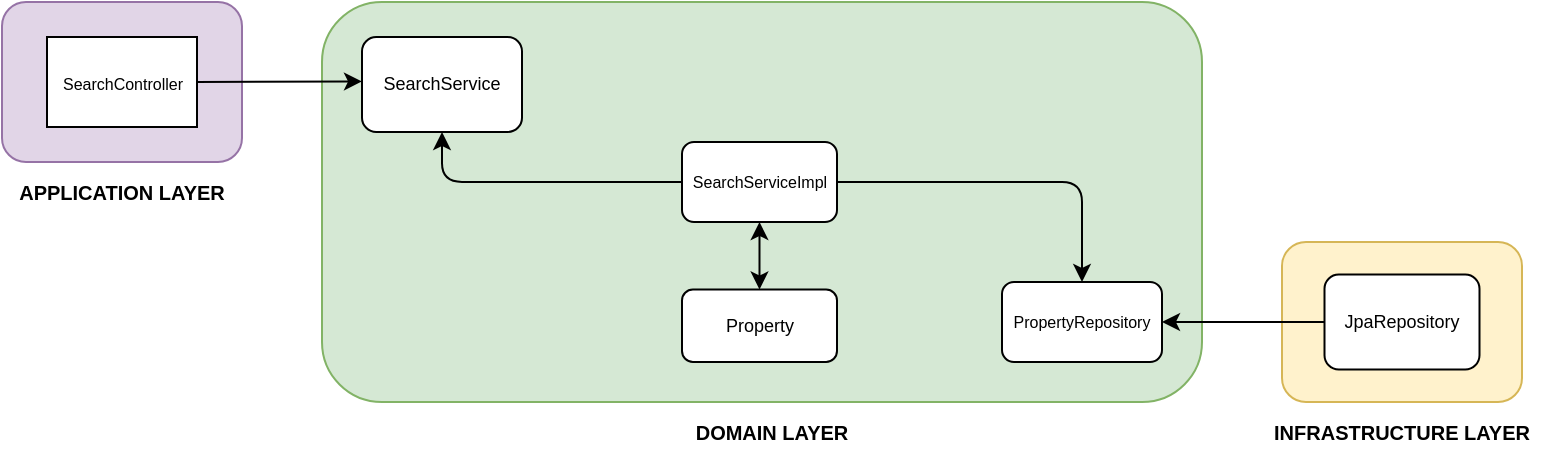<mxfile version="20.2.7" type="device"><diagram id="XzrFQuqnyDVglh0qRbb6" name="Page-1"><mxGraphModel dx="948" dy="470" grid="1" gridSize="10" guides="1" tooltips="1" connect="1" arrows="1" fold="1" page="1" pageScale="1" pageWidth="850" pageHeight="1100" math="0" shadow="0"><root><mxCell id="0"/><mxCell id="1" parent="0"/><mxCell id="LArWpnuuEuyE3EZvoJpR-1" value="" style="rounded=1;whiteSpace=wrap;html=1;fillColor=#e1d5e7;strokeColor=#9673a6;" vertex="1" parent="1"><mxGeometry x="40" y="160" width="120" height="80" as="geometry"/></mxCell><mxCell id="LArWpnuuEuyE3EZvoJpR-2" value="" style="rounded=1;whiteSpace=wrap;html=1;fillColor=#d5e8d4;strokeColor=#82b366;" vertex="1" parent="1"><mxGeometry x="200" y="160" width="440" height="200" as="geometry"/></mxCell><mxCell id="LArWpnuuEuyE3EZvoJpR-3" value="" style="rounded=1;whiteSpace=wrap;html=1;fillColor=#fff2cc;strokeColor=#d6b656;" vertex="1" parent="1"><mxGeometry x="680" y="280" width="120" height="80" as="geometry"/></mxCell><mxCell id="LArWpnuuEuyE3EZvoJpR-4" value="&lt;font style=&quot;font-size: 10px;&quot;&gt;&lt;b&gt;APPLICATION LAYER&lt;/b&gt;&lt;/font&gt;" style="text;html=1;strokeColor=none;fillColor=none;align=center;verticalAlign=middle;whiteSpace=wrap;rounded=0;" vertex="1" parent="1"><mxGeometry x="40" y="240" width="120" height="30" as="geometry"/></mxCell><mxCell id="LArWpnuuEuyE3EZvoJpR-5" value="&lt;font style=&quot;font-size: 10px;&quot;&gt;&lt;b&gt;DOMAIN LAYER&lt;/b&gt;&lt;/font&gt;" style="text;html=1;strokeColor=none;fillColor=none;align=center;verticalAlign=middle;whiteSpace=wrap;rounded=0;" vertex="1" parent="1"><mxGeometry x="365" y="360" width="120" height="30" as="geometry"/></mxCell><mxCell id="LArWpnuuEuyE3EZvoJpR-6" value="&lt;font style=&quot;font-size: 10px;&quot;&gt;&lt;b&gt;INFRASTRUCTURE LAYER&lt;/b&gt;&lt;/font&gt;" style="text;html=1;strokeColor=none;fillColor=none;align=center;verticalAlign=middle;whiteSpace=wrap;rounded=0;" vertex="1" parent="1"><mxGeometry x="670" y="360" width="140" height="30" as="geometry"/></mxCell><mxCell id="LArWpnuuEuyE3EZvoJpR-7" value="&lt;font style=&quot;font-size: 8px;&quot;&gt;SearchController&lt;/font&gt;" style="rounded=0;whiteSpace=wrap;html=1;fontSize=10;" vertex="1" parent="1"><mxGeometry x="62.5" y="177.5" width="75" height="45" as="geometry"/></mxCell><mxCell id="LArWpnuuEuyE3EZvoJpR-13" value="SearchService" style="rounded=1;whiteSpace=wrap;html=1;fontSize=9;" vertex="1" parent="1"><mxGeometry x="220" y="177.5" width="80" height="47.5" as="geometry"/></mxCell><mxCell id="LArWpnuuEuyE3EZvoJpR-14" value="&lt;font style=&quot;font-size: 8px;&quot;&gt;SearchServiceImpl&lt;/font&gt;" style="rounded=1;whiteSpace=wrap;html=1;fontSize=9;" vertex="1" parent="1"><mxGeometry x="380" y="230" width="77.5" height="40" as="geometry"/></mxCell><mxCell id="LArWpnuuEuyE3EZvoJpR-15" value="Property" style="rounded=1;whiteSpace=wrap;html=1;fontSize=9;" vertex="1" parent="1"><mxGeometry x="380" y="303.75" width="77.5" height="36.25" as="geometry"/></mxCell><mxCell id="LArWpnuuEuyE3EZvoJpR-16" value="&lt;font style=&quot;font-size: 8px;&quot;&gt;PropertyRepository&lt;/font&gt;" style="rounded=1;whiteSpace=wrap;html=1;fontSize=9;" vertex="1" parent="1"><mxGeometry x="540" y="300" width="80" height="40" as="geometry"/></mxCell><mxCell id="LArWpnuuEuyE3EZvoJpR-17" value="JpaRepository" style="rounded=1;whiteSpace=wrap;html=1;fontSize=9;" vertex="1" parent="1"><mxGeometry x="701.25" y="296.25" width="77.5" height="47.5" as="geometry"/></mxCell><mxCell id="LArWpnuuEuyE3EZvoJpR-20" value="" style="endArrow=classic;html=1;rounded=0;fontSize=9;exitX=1;exitY=0.5;exitDx=0;exitDy=0;entryX=0;entryY=0.468;entryDx=0;entryDy=0;entryPerimeter=0;" edge="1" parent="1" source="LArWpnuuEuyE3EZvoJpR-7" target="LArWpnuuEuyE3EZvoJpR-13"><mxGeometry width="50" height="50" relative="1" as="geometry"><mxPoint x="170" y="200" as="sourcePoint"/><mxPoint x="190" y="200" as="targetPoint"/></mxGeometry></mxCell><mxCell id="LArWpnuuEuyE3EZvoJpR-21" value="" style="endArrow=classic;html=1;rounded=1;fontSize=9;entryX=0.5;entryY=1;entryDx=0;entryDy=0;exitX=0;exitY=0.5;exitDx=0;exitDy=0;" edge="1" parent="1" source="LArWpnuuEuyE3EZvoJpR-14" target="LArWpnuuEuyE3EZvoJpR-13"><mxGeometry width="50" height="50" relative="1" as="geometry"><mxPoint x="270" y="320" as="sourcePoint"/><mxPoint x="320" y="270" as="targetPoint"/><Array as="points"><mxPoint x="260" y="250"/></Array></mxGeometry></mxCell><mxCell id="LArWpnuuEuyE3EZvoJpR-22" value="" style="endArrow=classic;startArrow=classic;html=1;rounded=0;fontSize=9;entryX=0.5;entryY=1;entryDx=0;entryDy=0;exitX=0.5;exitY=0;exitDx=0;exitDy=0;" edge="1" parent="1" source="LArWpnuuEuyE3EZvoJpR-15" target="LArWpnuuEuyE3EZvoJpR-14"><mxGeometry width="50" height="50" relative="1" as="geometry"><mxPoint x="310" y="310" as="sourcePoint"/><mxPoint x="360" y="260" as="targetPoint"/></mxGeometry></mxCell><mxCell id="LArWpnuuEuyE3EZvoJpR-24" value="" style="endArrow=classic;html=1;rounded=1;fontSize=9;exitX=1;exitY=0.5;exitDx=0;exitDy=0;entryX=0.5;entryY=0;entryDx=0;entryDy=0;" edge="1" parent="1" source="LArWpnuuEuyE3EZvoJpR-14" target="LArWpnuuEuyE3EZvoJpR-16"><mxGeometry width="50" height="50" relative="1" as="geometry"><mxPoint x="530" y="270" as="sourcePoint"/><mxPoint x="580" y="220" as="targetPoint"/><Array as="points"><mxPoint x="580" y="250"/></Array></mxGeometry></mxCell><mxCell id="LArWpnuuEuyE3EZvoJpR-25" value="" style="endArrow=classic;html=1;rounded=1;fontSize=9;exitX=0;exitY=0.5;exitDx=0;exitDy=0;entryX=1;entryY=0.5;entryDx=0;entryDy=0;" edge="1" parent="1" source="LArWpnuuEuyE3EZvoJpR-17" target="LArWpnuuEuyE3EZvoJpR-16"><mxGeometry width="50" height="50" relative="1" as="geometry"><mxPoint x="600" y="300" as="sourcePoint"/><mxPoint x="650" y="250" as="targetPoint"/></mxGeometry></mxCell></root></mxGraphModel></diagram></mxfile>